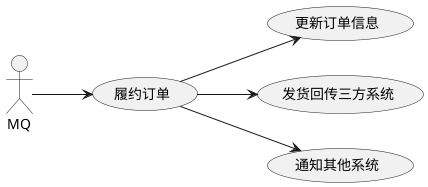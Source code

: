 @startuml
'https://plantuml.com/use-case-diagram
left to right direction

(履约订单) as (FulfillOrder)

MQ --> (FulfillOrder)

FulfillOrder -->(更新订单信息)
FulfillOrder -->(发货回传三方系统)
FulfillOrder -->(通知其他系统)
@enduml